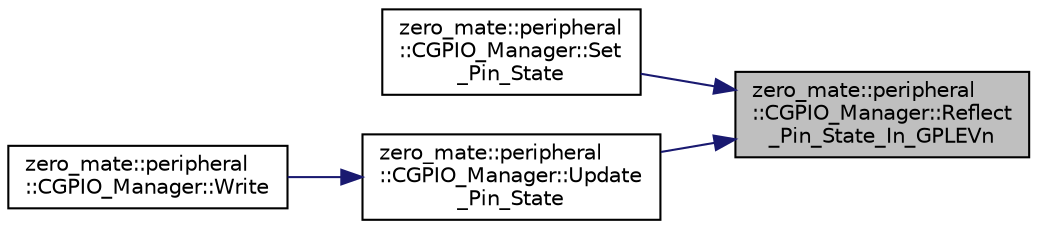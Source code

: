 digraph "zero_mate::peripheral::CGPIO_Manager::Reflect_Pin_State_In_GPLEVn"
{
 // LATEX_PDF_SIZE
  bgcolor="transparent";
  edge [fontname="Helvetica",fontsize="10",labelfontname="Helvetica",labelfontsize="10"];
  node [fontname="Helvetica",fontsize="10",shape=record];
  rankdir="RL";
  Node1 [label="zero_mate::peripheral\l::CGPIO_Manager::Reflect\l_Pin_State_In_GPLEVn",height=0.2,width=0.4,color="black", fillcolor="grey75", style="filled", fontcolor="black",tooltip=" "];
  Node1 -> Node2 [dir="back",color="midnightblue",fontsize="10",style="solid",fontname="Helvetica"];
  Node2 [label="zero_mate::peripheral\l::CGPIO_Manager::Set\l_Pin_State",height=0.2,width=0.4,color="black",URL="$classzero__mate_1_1peripheral_1_1CGPIO__Manager.html#a9d695b8f3fc211eaaf4c15a982d3f504",tooltip=" "];
  Node1 -> Node3 [dir="back",color="midnightblue",fontsize="10",style="solid",fontname="Helvetica"];
  Node3 [label="zero_mate::peripheral\l::CGPIO_Manager::Update\l_Pin_State",height=0.2,width=0.4,color="black",URL="$classzero__mate_1_1peripheral_1_1CGPIO__Manager.html#ae93785da50eefb8a8cc21c1c59a32726",tooltip=" "];
  Node3 -> Node4 [dir="back",color="midnightblue",fontsize="10",style="solid",fontname="Helvetica"];
  Node4 [label="zero_mate::peripheral\l::CGPIO_Manager::Write",height=0.2,width=0.4,color="black",URL="$classzero__mate_1_1peripheral_1_1CGPIO__Manager.html#a26aa957dbb7682447e4ebf9aa078c00c",tooltip=" "];
}
